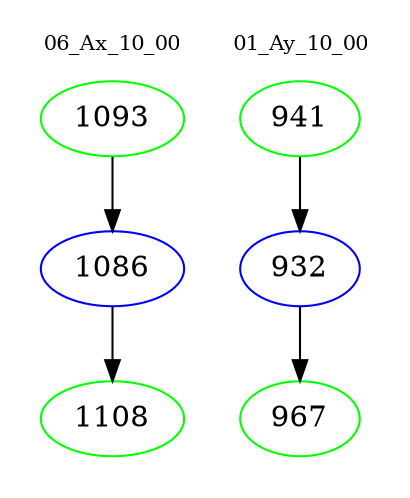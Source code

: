 digraph{
subgraph cluster_0 {
color = white
label = "06_Ax_10_00";
fontsize=10;
T0_1093 [label="1093", color="green"]
T0_1093 -> T0_1086 [color="black"]
T0_1086 [label="1086", color="blue"]
T0_1086 -> T0_1108 [color="black"]
T0_1108 [label="1108", color="green"]
}
subgraph cluster_1 {
color = white
label = "01_Ay_10_00";
fontsize=10;
T1_941 [label="941", color="green"]
T1_941 -> T1_932 [color="black"]
T1_932 [label="932", color="blue"]
T1_932 -> T1_967 [color="black"]
T1_967 [label="967", color="green"]
}
}
